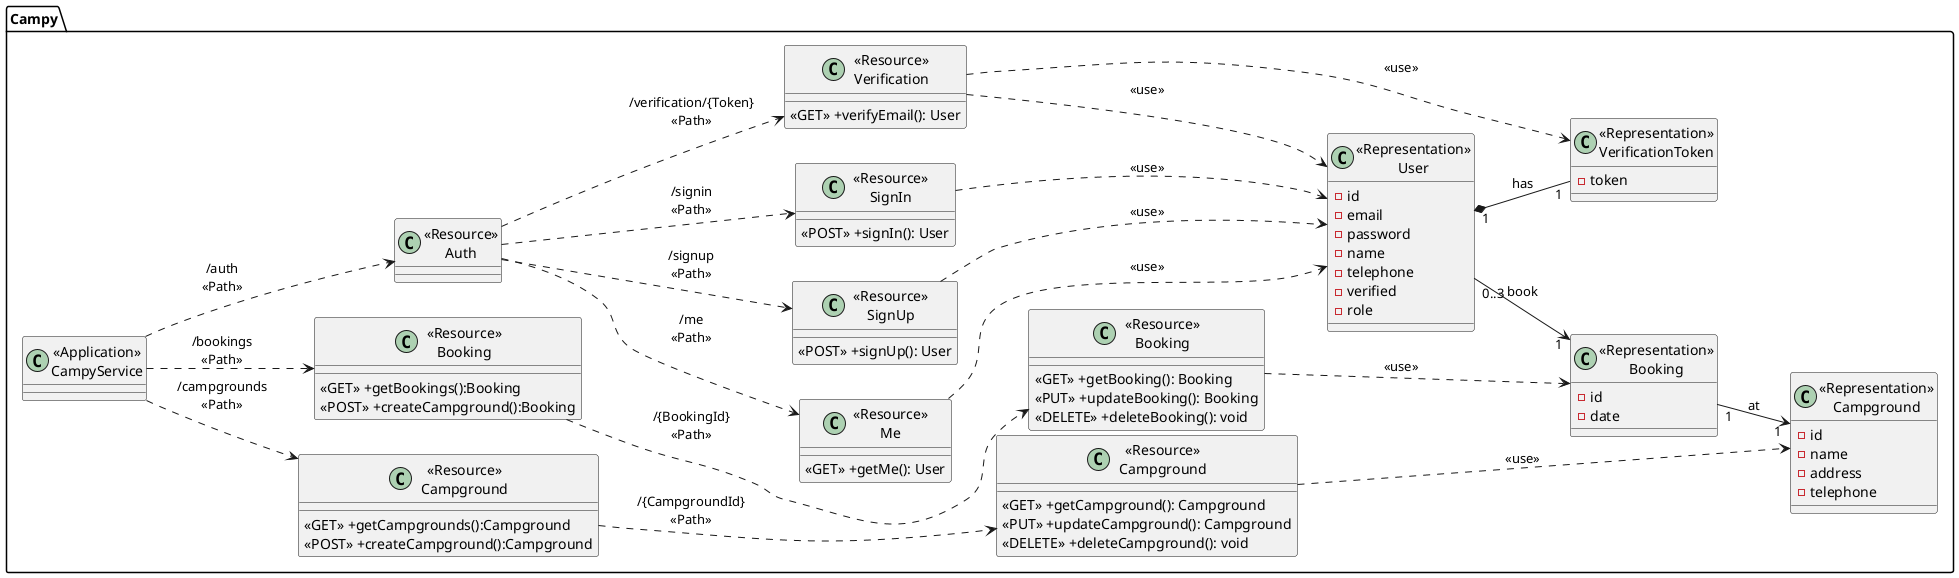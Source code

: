 @startuml
left to right direction
package "Campy"{
    class "<<Application>>\nCampyService" as CampyService{}

    class "<<Resource>>\nCampground" as ResourceCampgrounds {
        <<GET>> +getCampgrounds():Campground
        <<POST>> +createCampground():Campground
    }

    class "<<Resource>>\nCampground" as ResourceCampground {
        <<GET>> +getCampground(): Campground
        <<PUT>> +updateCampground(): Campground
        <<DELETE>> +deleteCampground(): void
    }

    class "<<Representation>>\nCampground" as RepresentationCampground {
        -id
        -name
        -address
        -telephone
    }

    class "<<Resource>>\nBooking" as ResourceBookings {
        <<GET>> +getBookings():Booking
        <<POST>> +createCampground():Booking
    }

    class "<<Resource>>\nBooking" as ResourceBooking {
        <<GET>> +getBooking(): Booking
        <<PUT>> +updateBooking(): Booking
        <<DELETE>> +deleteBooking(): void
    }

    class "<<Representation>>\nBooking" as RepresentationBooking {
        -id
        -date
    }

    class "<<Resource>>\nAuth" as ResourceAuths {
    }

    class "<<Resource>>\nMe" as ResourceMe {
        <<GET>> +getMe(): User
    }    

    class "<<Resource>>\nSignUp" as ResourceSignUp {
        <<POST>> +signUp(): User
    }

    class "<<Resource>>\nSignIn" as ResourceSignIn {
        <<POST>> +signIn(): User
    }

    class "<<Resource>>\nVerification" as ResourceVerification {
        <<GET>> +verifyEmail(): User
    }

    class "<<Representation>>\nUser" as RepresentationUser {
        -id
        -email
        -password
        -name
        -telephone
        -verified
        -role
    }

    class "<<Representation>>\nVerificationToken" as RepresentationVerificationToken {
        -token
    }
}

CampyService ..> ResourceCampgrounds:"/campgrounds\n<<Path>>"
ResourceCampgrounds ..> ResourceCampground: "/{CampgroundId}\n<<Path>>"
ResourceCampground ..> RepresentationCampground: "<<use>>"

CampyService ..> ResourceBookings:"/bookings\n<<Path>>"
ResourceBookings ..> ResourceBooking: "/{BookingId}\n<<Path>>"
ResourceBooking ..> RepresentationBooking: "<<use>>"

CampyService ..> ResourceAuths:"/auth\n<<Path>>"
ResourceAuths ..> ResourceSignUp: "/signup\n<<Path>>"
ResourceAuths ..> ResourceSignIn: "/signin\n<<Path>>"
ResourceAuths ..> ResourceVerification: "/verification/{Token}\n<<Path>>"
ResourceAuths ..> ResourceMe: "/me\n<<Path>>"
ResourceMe ..> RepresentationUser: "<<use>>"
ResourceSignUp ..> RepresentationUser: "<<use>>"
ResourceSignIn ..> RepresentationUser: "<<use>>"
ResourceVerification ..> RepresentationUser: "<<use>>"
ResourceVerification ..> RepresentationVerificationToken: "<<use>>"

RepresentationUser "0..3"-->"1" RepresentationBooking: "book"
RepresentationBooking "1"-->"1" RepresentationCampground: "at"
RepresentationUser "1"*--"1" RepresentationVerificationToken: "has"


@enduml